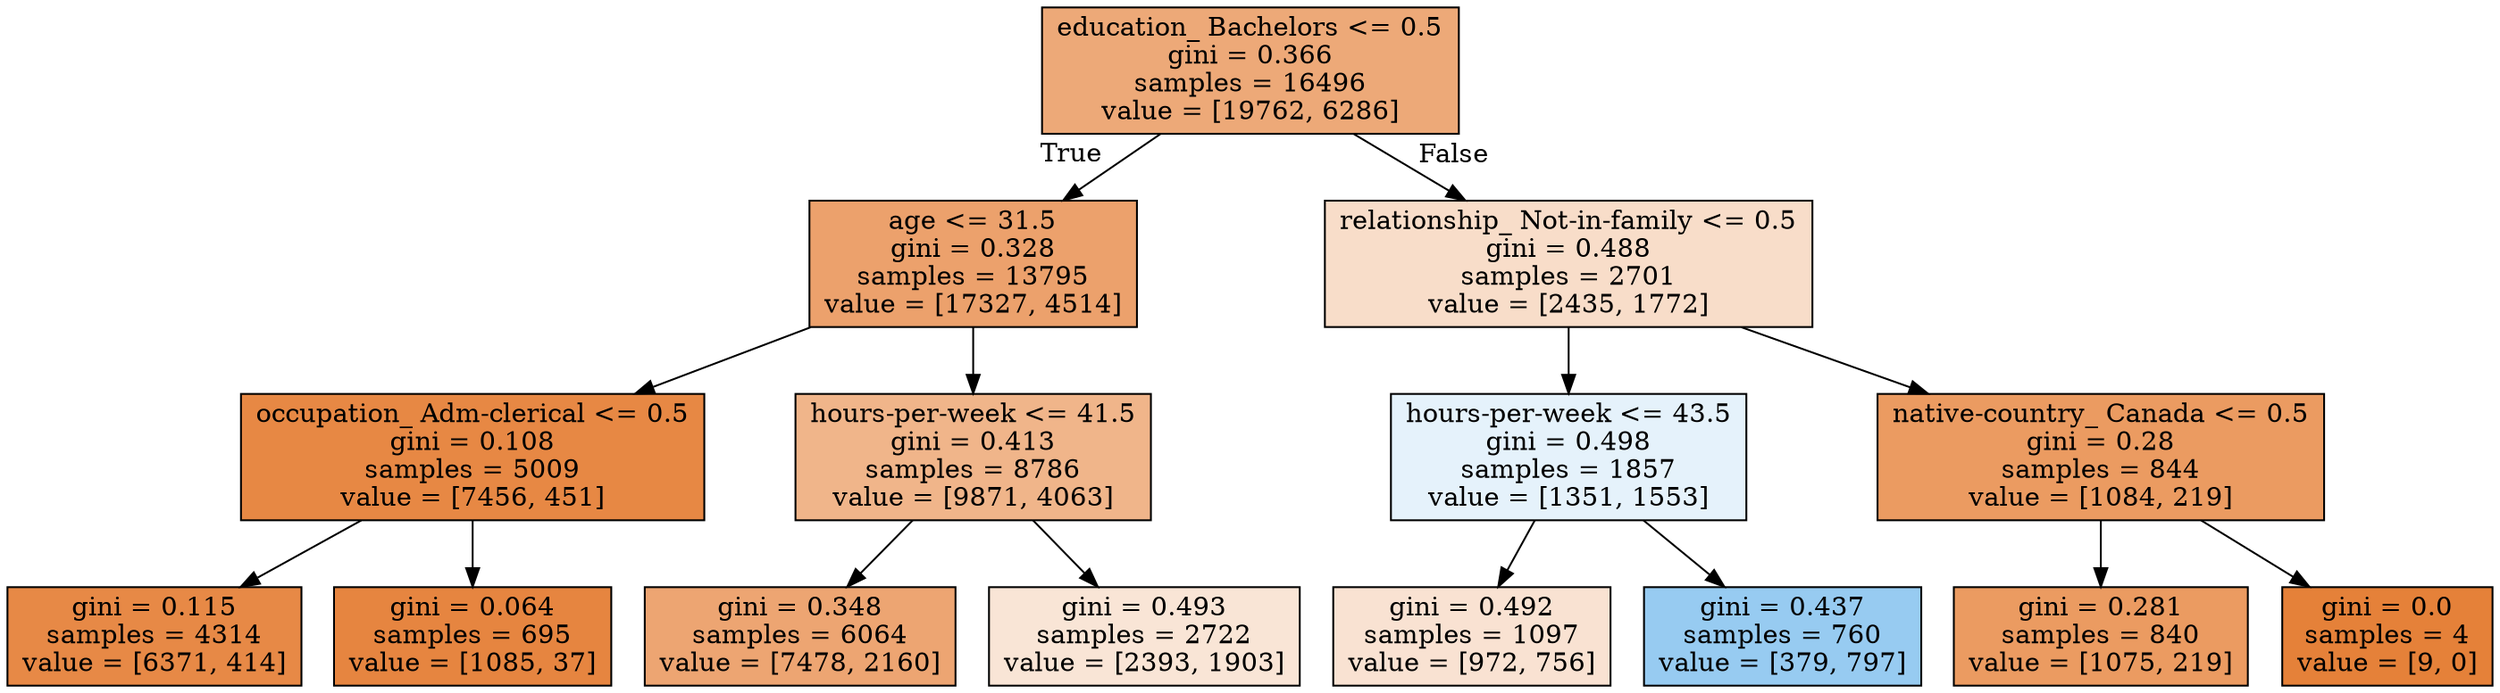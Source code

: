 digraph Tree {
node [shape=box, style="filled", color="black"] ;
0 [label="education_ Bachelors <= 0.5\ngini = 0.366\nsamples = 16496\nvalue = [19762, 6286]", fillcolor="#e58139ae"] ;
1 [label="age <= 31.5\ngini = 0.328\nsamples = 13795\nvalue = [17327, 4514]", fillcolor="#e58139bd"] ;
0 -> 1 [labeldistance=2.5, labelangle=45, headlabel="True"] ;
2 [label="occupation_ Adm-clerical <= 0.5\ngini = 0.108\nsamples = 5009\nvalue = [7456, 451]", fillcolor="#e58139f0"] ;
1 -> 2 ;
3 [label="gini = 0.115\nsamples = 4314\nvalue = [6371, 414]", fillcolor="#e58139ee"] ;
2 -> 3 ;
4 [label="gini = 0.064\nsamples = 695\nvalue = [1085, 37]", fillcolor="#e58139f6"] ;
2 -> 4 ;
5 [label="hours-per-week <= 41.5\ngini = 0.413\nsamples = 8786\nvalue = [9871, 4063]", fillcolor="#e5813996"] ;
1 -> 5 ;
6 [label="gini = 0.348\nsamples = 6064\nvalue = [7478, 2160]", fillcolor="#e58139b5"] ;
5 -> 6 ;
7 [label="gini = 0.493\nsamples = 2722\nvalue = [2393, 1903]", fillcolor="#e5813934"] ;
5 -> 7 ;
8 [label="relationship_ Not-in-family <= 0.5\ngini = 0.488\nsamples = 2701\nvalue = [2435, 1772]", fillcolor="#e5813945"] ;
0 -> 8 [labeldistance=2.5, labelangle=-45, headlabel="False"] ;
9 [label="hours-per-week <= 43.5\ngini = 0.498\nsamples = 1857\nvalue = [1351, 1553]", fillcolor="#399de521"] ;
8 -> 9 ;
10 [label="gini = 0.492\nsamples = 1097\nvalue = [972, 756]", fillcolor="#e5813939"] ;
9 -> 10 ;
11 [label="gini = 0.437\nsamples = 760\nvalue = [379, 797]", fillcolor="#399de586"] ;
9 -> 11 ;
12 [label="native-country_ Canada <= 0.5\ngini = 0.28\nsamples = 844\nvalue = [1084, 219]", fillcolor="#e58139cb"] ;
8 -> 12 ;
13 [label="gini = 0.281\nsamples = 840\nvalue = [1075, 219]", fillcolor="#e58139cb"] ;
12 -> 13 ;
14 [label="gini = 0.0\nsamples = 4\nvalue = [9, 0]", fillcolor="#e58139ff"] ;
12 -> 14 ;
}